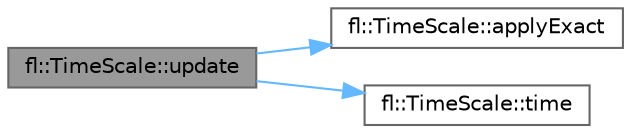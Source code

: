 digraph "fl::TimeScale::update"
{
 // LATEX_PDF_SIZE
  bgcolor="transparent";
  edge [fontname=Helvetica,fontsize=10,labelfontname=Helvetica,labelfontsize=10];
  node [fontname=Helvetica,fontsize=10,shape=box,height=0.2,width=0.4];
  rankdir="LR";
  Node1 [id="Node000001",label="fl::TimeScale::update",height=0.2,width=0.4,color="gray40", fillcolor="grey60", style="filled", fontcolor="black",tooltip=" "];
  Node1 -> Node2 [id="edge1_Node000001_Node000002",color="steelblue1",style="solid",tooltip=" "];
  Node2 [id="Node000002",label="fl::TimeScale::applyExact",height=0.2,width=0.4,color="grey40", fillcolor="white", style="filled",URL="$d4/d54/classfl_1_1_time_scale.html#ac47ed86f6de9028059f4abd091a3eaa6",tooltip=" "];
  Node1 -> Node3 [id="edge2_Node000001_Node000003",color="steelblue1",style="solid",tooltip=" "];
  Node3 [id="Node000003",label="fl::TimeScale::time",height=0.2,width=0.4,color="grey40", fillcolor="white", style="filled",URL="$d4/d54/classfl_1_1_time_scale.html#a5cd0e2c2db8d7fc2d0e9b6fc055f6860",tooltip=" "];
}
